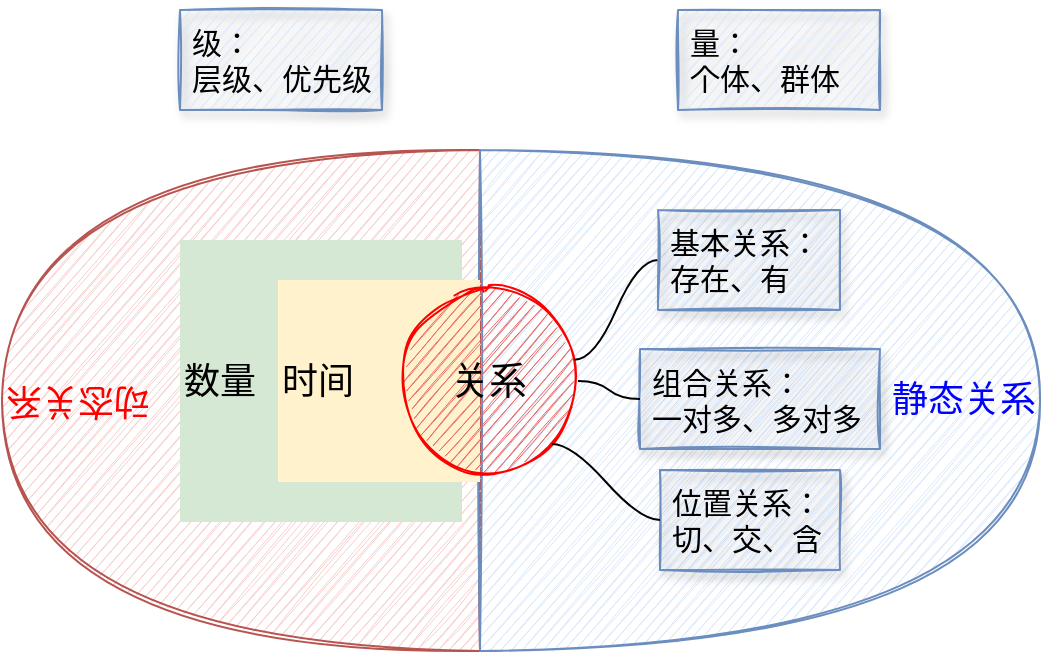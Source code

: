 <mxfile version="20.6.2" type="github">
  <diagram id="dxVW-Z1BKEepmqgwWD4V" name="第 1 页">
    <mxGraphModel dx="1261" dy="754" grid="1" gridSize="10" guides="1" tooltips="1" connect="1" arrows="1" fold="1" page="1" pageScale="1" pageWidth="827" pageHeight="1169" math="0" shadow="0">
      <root>
        <mxCell id="0" />
        <mxCell id="1" parent="0" />
        <mxCell id="wY8_0tX6bTsFFcJKQqcM-17" value="&lt;font color=&quot;#ff0000&quot;&gt;动态关系&lt;/font&gt;" style="shape=or;whiteSpace=wrap;html=1;fontSize=18;fillColor=#f8cecc;rotation=-180;strokeColor=#b85450;align=right;sketch=1;transform: rotate(180deg);" vertex="1" parent="1">
          <mxGeometry x="131" y="240" width="239" height="250.5" as="geometry" />
        </mxCell>
        <mxCell id="wY8_0tX6bTsFFcJKQqcM-16" value="&lt;font color=&quot;#0000ff&quot;&gt;静态关系&lt;/font&gt;" style="shape=or;whiteSpace=wrap;html=1;fontSize=18;fillColor=#dae8fc;strokeColor=#6c8ebf;align=right;sketch=1;" vertex="1" parent="1">
          <mxGeometry x="370" y="240" width="280" height="250.5" as="geometry" />
        </mxCell>
        <mxCell id="wY8_0tX6bTsFFcJKQqcM-7" value="数量" style="whiteSpace=wrap;html=1;aspect=fixed;fontSize=18;fillColor=#d5e8d4;strokeColor=none;align=left;" vertex="1" parent="1">
          <mxGeometry x="220" y="285" width="141" height="141" as="geometry" />
        </mxCell>
        <mxCell id="wY8_0tX6bTsFFcJKQqcM-6" value="&lt;font style=&quot;font-size: 18px;&quot;&gt;时间&lt;/font&gt;" style="whiteSpace=wrap;html=1;aspect=fixed;fillColor=#fff2cc;strokeColor=none;align=left;" vertex="1" parent="1">
          <mxGeometry x="269" y="305" width="101" height="101" as="geometry" />
        </mxCell>
        <mxCell id="wlqvahv6N_QIGY_uk6yz-1" value="&lt;font style=&quot;font-size: 19px;&quot;&gt;关系&lt;/font&gt;" style="ellipse;whiteSpace=wrap;html=1;aspect=fixed;fillColor=#EA6B66;strokeColor=#FF0000;sketch=1;fillStyle=auto;" parent="1" vertex="1">
          <mxGeometry x="330" y="311" width="89" height="89" as="geometry" />
        </mxCell>
        <mxCell id="wlqvahv6N_QIGY_uk6yz-4" value="级：&#xa;层级、优先级" style="text;strokeColor=#6c8ebf;fillColor=#dae8fc;align=left;verticalAlign=middle;spacingLeft=4;spacingRight=4;overflow=hidden;rotatable=0;points=[[0,0.5],[1,0.5]];portConstraint=eastwest;fontSize=15;rounded=0;labelPosition=center;verticalLabelPosition=middle;whiteSpace=wrap;sketch=1;shadow=1;" parent="1" vertex="1">
          <mxGeometry x="220" y="170" width="101" height="50" as="geometry" />
        </mxCell>
        <mxCell id="wlqvahv6N_QIGY_uk6yz-5" value="" style="edgeStyle=entityRelationEdgeStyle;startArrow=none;endArrow=none;segment=10;curved=1;rounded=0;fontSize=19;exitX=0.98;exitY=0.38;exitDx=0;exitDy=0;exitPerimeter=0;entryX=0;entryY=0.5;entryDx=0;entryDy=0;" parent="1" source="wlqvahv6N_QIGY_uk6yz-1" target="wlqvahv6N_QIGY_uk6yz-6" edge="1">
          <mxGeometry relative="1" as="geometry">
            <mxPoint x="439" y="410" as="sourcePoint" />
            <mxPoint x="469" y="350" as="targetPoint" />
          </mxGeometry>
        </mxCell>
        <mxCell id="wlqvahv6N_QIGY_uk6yz-6" value="基本关系：&#xa;存在、有" style="text;strokeColor=#6c8ebf;fillColor=#dae8fc;align=left;verticalAlign=middle;spacingLeft=4;spacingRight=4;overflow=hidden;rotatable=0;points=[[0,0.5],[1,0.5]];portConstraint=eastwest;fontSize=15;rounded=0;labelPosition=center;verticalLabelPosition=middle;whiteSpace=wrap;sketch=1;shadow=1;" parent="1" vertex="1">
          <mxGeometry x="459" y="270" width="91" height="50" as="geometry" />
        </mxCell>
        <mxCell id="wlqvahv6N_QIGY_uk6yz-7" value="组合关系：&#xa;一对多、多对多" style="text;strokeColor=#6c8ebf;fillColor=#dae8fc;align=left;verticalAlign=middle;spacingLeft=4;spacingRight=4;overflow=hidden;rotatable=0;points=[[0,0.5],[1,0.5]];portConstraint=eastwest;fontSize=15;rounded=0;labelPosition=center;verticalLabelPosition=middle;whiteSpace=wrap;sketch=1;shadow=1;glass=0;" parent="1" vertex="1">
          <mxGeometry x="450" y="339.5" width="120" height="50" as="geometry" />
        </mxCell>
        <mxCell id="wlqvahv6N_QIGY_uk6yz-8" value="" style="edgeStyle=entityRelationEdgeStyle;startArrow=none;endArrow=none;segment=10;curved=1;rounded=0;fontSize=19;exitX=1;exitY=0.5;exitDx=0;exitDy=0;entryX=0;entryY=0.5;entryDx=0;entryDy=0;" parent="1" source="wlqvahv6N_QIGY_uk6yz-1" edge="1" target="wlqvahv6N_QIGY_uk6yz-7">
          <mxGeometry relative="1" as="geometry">
            <mxPoint x="419" y="390" as="sourcePoint" />
            <mxPoint x="459" y="450" as="targetPoint" />
          </mxGeometry>
        </mxCell>
        <mxCell id="wlqvahv6N_QIGY_uk6yz-10" value="位置关系：&#xa;切、交、含" style="text;strokeColor=#6c8ebf;fillColor=#dae8fc;align=left;verticalAlign=middle;spacingLeft=4;spacingRight=4;overflow=hidden;rotatable=0;points=[[0,0.5],[1,0.5]];portConstraint=eastwest;fontSize=15;rounded=0;labelPosition=center;verticalLabelPosition=middle;whiteSpace=wrap;sketch=1;shadow=1;" parent="1" vertex="1">
          <mxGeometry x="460" y="400" width="90" height="50" as="geometry" />
        </mxCell>
        <mxCell id="wlqvahv6N_QIGY_uk6yz-11" value="" style="edgeStyle=entityRelationEdgeStyle;startArrow=none;endArrow=none;segment=10;curved=1;rounded=0;fontSize=19;exitX=1;exitY=1;exitDx=0;exitDy=0;" parent="1" target="wlqvahv6N_QIGY_uk6yz-10" edge="1" source="wlqvahv6N_QIGY_uk6yz-1">
          <mxGeometry relative="1" as="geometry">
            <mxPoint x="370" y="390" as="sourcePoint" />
            <mxPoint x="362.663" y="436.05" as="targetPoint" />
          </mxGeometry>
        </mxCell>
        <mxCell id="wY8_0tX6bTsFFcJKQqcM-1" value="量：&#xa;个体、群体" style="text;strokeColor=#6c8ebf;fillColor=#dae8fc;align=left;verticalAlign=middle;spacingLeft=4;spacingRight=4;overflow=hidden;rotatable=0;points=[[0,0.5],[1,0.5]];portConstraint=eastwest;fontSize=15;rounded=0;labelPosition=center;verticalLabelPosition=middle;whiteSpace=wrap;sketch=1;shadow=1;" vertex="1" parent="1">
          <mxGeometry x="469" y="170" width="101" height="50" as="geometry" />
        </mxCell>
      </root>
    </mxGraphModel>
  </diagram>
</mxfile>
